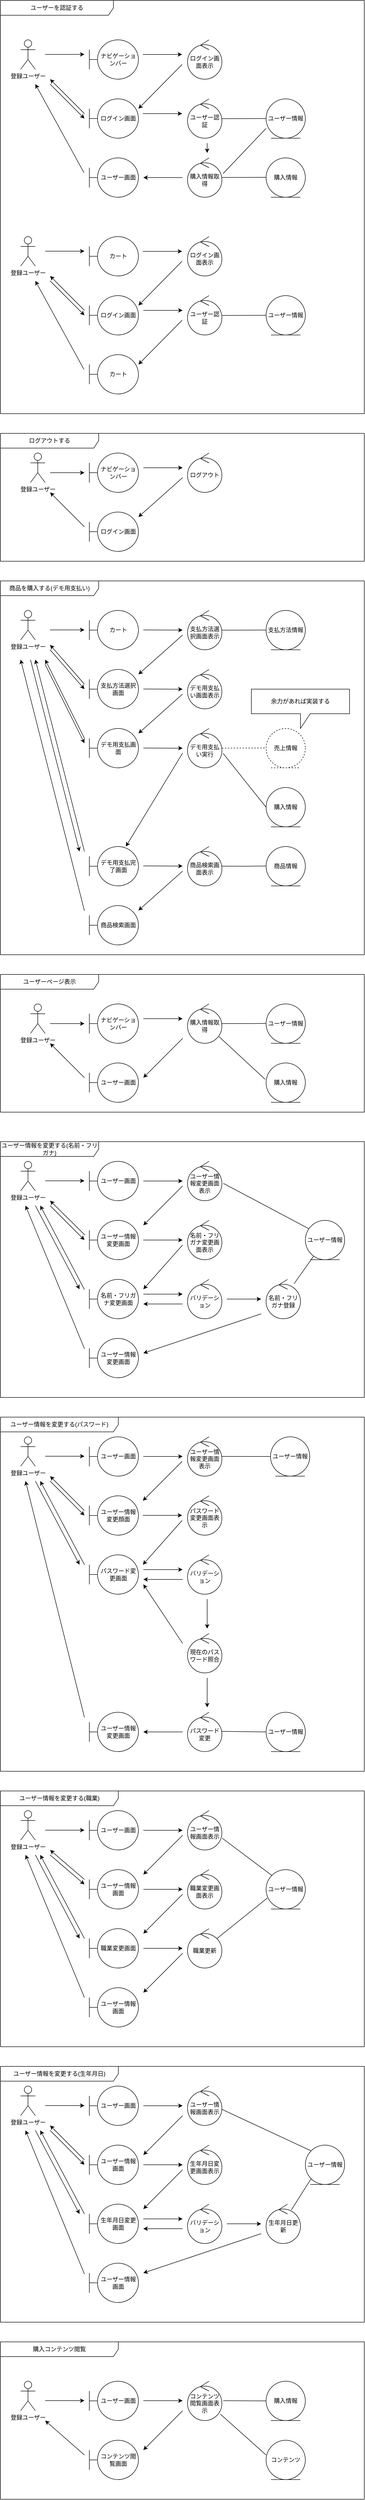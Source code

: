 <mxfile>
    <diagram id="TMqp7s9hQfbqQRYgxw0T" name="ページ1">
        <mxGraphModel dx="1156" dy="1269" grid="1" gridSize="10" guides="1" tooltips="1" connect="1" arrows="1" fold="1" page="1" pageScale="1" pageWidth="827" pageHeight="1169" math="0" shadow="0">
            <root>
                <mxCell id="0"/>
                <mxCell id="1" parent="0"/>
                <mxCell id="253" value="購入コンテンツ閲覧" style="shape=umlFrame;whiteSpace=wrap;html=1;width=240;height=30;" vertex="1" parent="1">
                    <mxGeometry x="19" y="4800" width="741" height="320" as="geometry"/>
                </mxCell>
                <mxCell id="106" value="商品を購入する(デモ用支払い)" style="shape=umlFrame;whiteSpace=wrap;html=1;width=200;height=30;" parent="1" vertex="1">
                    <mxGeometry x="19" y="1220" width="741" height="760" as="geometry"/>
                </mxCell>
                <mxCell id="194" value="ユーザー情報を変更する(職業)" style="shape=umlFrame;whiteSpace=wrap;html=1;width=240;height=30;" parent="1" vertex="1">
                    <mxGeometry x="19" y="3680" width="741" height="520" as="geometry"/>
                </mxCell>
                <mxCell id="126" value="ユーザー情報を変更する(名前・フリガナ)" style="shape=umlFrame;whiteSpace=wrap;html=1;width=200;height=30;" parent="1" vertex="1">
                    <mxGeometry x="19" y="2360" width="741" height="520" as="geometry"/>
                </mxCell>
                <mxCell id="36" value="ログアウトする" style="shape=umlFrame;whiteSpace=wrap;html=1;width=200;height=30;" parent="1" vertex="1">
                    <mxGeometry x="19" y="920" width="741" height="260" as="geometry"/>
                </mxCell>
                <mxCell id="2" value="登録ユーザー" style="shape=umlActor;verticalLabelPosition=bottom;verticalAlign=top;html=1;" parent="1" vertex="1">
                    <mxGeometry x="60" y="120" width="30" height="60" as="geometry"/>
                </mxCell>
                <mxCell id="4" value="ナビゲーションバー" style="shape=umlBoundary;whiteSpace=wrap;html=1;" parent="1" vertex="1">
                    <mxGeometry x="200" y="120" width="100" height="80" as="geometry"/>
                </mxCell>
                <mxCell id="5" value="ユーザー認証" style="ellipse;shape=umlControl;whiteSpace=wrap;html=1;" parent="1" vertex="1">
                    <mxGeometry x="400" y="240" width="70" height="80" as="geometry"/>
                </mxCell>
                <mxCell id="6" value="ユーザー情報" style="ellipse;shape=umlEntity;whiteSpace=wrap;html=1;" parent="1" vertex="1">
                    <mxGeometry x="560" y="240" width="80" height="80" as="geometry"/>
                </mxCell>
                <mxCell id="7" value="" style="endArrow=classic;html=1;" parent="1" edge="1">
                    <mxGeometry width="50" height="50" relative="1" as="geometry">
                        <mxPoint x="309" y="149.71" as="sourcePoint"/>
                        <mxPoint x="389" y="149.71" as="targetPoint"/>
                    </mxGeometry>
                </mxCell>
                <mxCell id="8" value="" style="endArrow=classic;html=1;entryX=1;entryY=0.25;entryDx=0;entryDy=0;entryPerimeter=0;" parent="1" target="42" edge="1">
                    <mxGeometry width="50" height="50" relative="1" as="geometry">
                        <mxPoint x="389" y="170" as="sourcePoint"/>
                        <mxPoint x="309" y="170" as="targetPoint"/>
                    </mxGeometry>
                </mxCell>
                <mxCell id="9" value="" style="endArrow=none;html=1;entryX=0;entryY=0.5;entryDx=0;entryDy=0;exitX=1.002;exitY=0.503;exitDx=0;exitDy=0;exitPerimeter=0;" parent="1" source="5" target="6" edge="1">
                    <mxGeometry width="50" height="50" relative="1" as="geometry">
                        <mxPoint x="390" y="-30" as="sourcePoint"/>
                        <mxPoint x="440" y="-80" as="targetPoint"/>
                    </mxGeometry>
                </mxCell>
                <mxCell id="29" value="登録ユーザー" style="shape=umlActor;verticalLabelPosition=bottom;verticalAlign=top;html=1;outlineConnect=0;" parent="1" vertex="1">
                    <mxGeometry x="80" y="960" width="30" height="60" as="geometry"/>
                </mxCell>
                <mxCell id="30" value="ナビゲーションバー" style="shape=umlBoundary;whiteSpace=wrap;html=1;" parent="1" vertex="1">
                    <mxGeometry x="200" y="960" width="100" height="80" as="geometry"/>
                </mxCell>
                <mxCell id="32" value="ログアウト" style="ellipse;shape=umlControl;whiteSpace=wrap;html=1;" parent="1" vertex="1">
                    <mxGeometry x="400" y="960" width="70" height="80" as="geometry"/>
                </mxCell>
                <mxCell id="33" value="" style="endArrow=classic;html=1;" parent="1" edge="1">
                    <mxGeometry width="50" height="50" relative="1" as="geometry">
                        <mxPoint x="120" y="1000" as="sourcePoint"/>
                        <mxPoint x="190" y="1000" as="targetPoint"/>
                    </mxGeometry>
                </mxCell>
                <mxCell id="34" value="" style="endArrow=classic;html=1;" parent="1" edge="1">
                    <mxGeometry width="50" height="50" relative="1" as="geometry">
                        <mxPoint x="310" y="990" as="sourcePoint"/>
                        <mxPoint x="390" y="990" as="targetPoint"/>
                    </mxGeometry>
                </mxCell>
                <mxCell id="35" value="" style="endArrow=classic;html=1;" parent="1" edge="1">
                    <mxGeometry width="50" height="50" relative="1" as="geometry">
                        <mxPoint x="390" y="1010" as="sourcePoint"/>
                        <mxPoint x="300" y="1090" as="targetPoint"/>
                    </mxGeometry>
                </mxCell>
                <mxCell id="38" value="ユーザーを認証する" style="shape=umlFrame;whiteSpace=wrap;html=1;width=230;height=30;" parent="1" vertex="1">
                    <mxGeometry x="19" y="40" width="741" height="840" as="geometry"/>
                </mxCell>
                <mxCell id="41" value="ログイン画面表示" style="ellipse;shape=umlControl;whiteSpace=wrap;html=1;" parent="1" vertex="1">
                    <mxGeometry x="400" y="120" width="70" height="80" as="geometry"/>
                </mxCell>
                <mxCell id="42" value="ログイン画面" style="shape=umlBoundary;whiteSpace=wrap;html=1;" parent="1" vertex="1">
                    <mxGeometry x="200" y="240" width="100" height="80" as="geometry"/>
                </mxCell>
                <mxCell id="43" value="カート" style="shape=umlBoundary;whiteSpace=wrap;html=1;" parent="1" vertex="1">
                    <mxGeometry x="200" y="520" width="100" height="80" as="geometry"/>
                </mxCell>
                <mxCell id="44" value="ログイン画面表示" style="ellipse;shape=umlControl;whiteSpace=wrap;html=1;" parent="1" vertex="1">
                    <mxGeometry x="400" y="520" width="70" height="80" as="geometry"/>
                </mxCell>
                <mxCell id="45" value="ログイン画面" style="shape=umlBoundary;whiteSpace=wrap;html=1;" parent="1" vertex="1">
                    <mxGeometry x="200" y="640" width="100" height="80" as="geometry"/>
                </mxCell>
                <mxCell id="47" value="" style="endArrow=classic;html=1;" parent="1" edge="1">
                    <mxGeometry width="50" height="50" relative="1" as="geometry">
                        <mxPoint x="309" y="550" as="sourcePoint"/>
                        <mxPoint x="389" y="550" as="targetPoint"/>
                    </mxGeometry>
                </mxCell>
                <mxCell id="48" value="" style="endArrow=classic;html=1;entryX=1;entryY=0.25;entryDx=0;entryDy=0;entryPerimeter=0;" parent="1" edge="1">
                    <mxGeometry width="50" height="50" relative="1" as="geometry">
                        <mxPoint x="389" y="570" as="sourcePoint"/>
                        <mxPoint x="300" y="660" as="targetPoint"/>
                    </mxGeometry>
                </mxCell>
                <mxCell id="49" value="" style="endArrow=classic;html=1;" parent="1" edge="1">
                    <mxGeometry width="50" height="50" relative="1" as="geometry">
                        <mxPoint x="110" y="149.58" as="sourcePoint"/>
                        <mxPoint x="190" y="149.58" as="targetPoint"/>
                    </mxGeometry>
                </mxCell>
                <mxCell id="50" value="" style="endArrow=classic;html=1;" parent="1" edge="1">
                    <mxGeometry width="50" height="50" relative="1" as="geometry">
                        <mxPoint x="190" y="270" as="sourcePoint"/>
                        <mxPoint x="120" y="200" as="targetPoint"/>
                    </mxGeometry>
                </mxCell>
                <mxCell id="51" value="登録ユーザー" style="shape=umlActor;verticalLabelPosition=bottom;verticalAlign=top;html=1;" parent="1" vertex="1">
                    <mxGeometry x="60" y="520" width="30" height="60" as="geometry"/>
                </mxCell>
                <mxCell id="52" value="" style="endArrow=classic;html=1;" parent="1" edge="1">
                    <mxGeometry width="50" height="50" relative="1" as="geometry">
                        <mxPoint x="110" y="549.58" as="sourcePoint"/>
                        <mxPoint x="190" y="549.58" as="targetPoint"/>
                    </mxGeometry>
                </mxCell>
                <mxCell id="53" value="" style="endArrow=classic;html=1;" parent="1" edge="1">
                    <mxGeometry width="50" height="50" relative="1" as="geometry">
                        <mxPoint x="190" y="670" as="sourcePoint"/>
                        <mxPoint x="120" y="600" as="targetPoint"/>
                    </mxGeometry>
                </mxCell>
                <mxCell id="54" value="" style="endArrow=classic;html=1;" parent="1" edge="1">
                    <mxGeometry width="50" height="50" relative="1" as="geometry">
                        <mxPoint x="309" y="270.0" as="sourcePoint"/>
                        <mxPoint x="389" y="270.0" as="targetPoint"/>
                    </mxGeometry>
                </mxCell>
                <mxCell id="55" value="ユーザー画面" style="shape=umlBoundary;whiteSpace=wrap;html=1;" parent="1" vertex="1">
                    <mxGeometry x="200" y="360" width="100" height="80" as="geometry"/>
                </mxCell>
                <mxCell id="57" value="" style="endArrow=classic;html=1;" parent="1" edge="1">
                    <mxGeometry width="50" height="50" relative="1" as="geometry">
                        <mxPoint x="390" y="400" as="sourcePoint"/>
                        <mxPoint x="310" y="400" as="targetPoint"/>
                    </mxGeometry>
                </mxCell>
                <mxCell id="58" value="" style="endArrow=classic;html=1;" parent="1" edge="1">
                    <mxGeometry width="50" height="50" relative="1" as="geometry">
                        <mxPoint x="120" y="210" as="sourcePoint"/>
                        <mxPoint x="190" y="280" as="targetPoint"/>
                    </mxGeometry>
                </mxCell>
                <mxCell id="59" value="" style="endArrow=classic;html=1;" parent="1" edge="1">
                    <mxGeometry width="50" height="50" relative="1" as="geometry">
                        <mxPoint x="189.0" y="390" as="sourcePoint"/>
                        <mxPoint x="90" y="210" as="targetPoint"/>
                    </mxGeometry>
                </mxCell>
                <mxCell id="60" value="カート" style="shape=umlBoundary;whiteSpace=wrap;html=1;" parent="1" vertex="1">
                    <mxGeometry x="200" y="760" width="100" height="80" as="geometry"/>
                </mxCell>
                <mxCell id="61" value="ユーザー認証" style="ellipse;shape=umlControl;whiteSpace=wrap;html=1;" parent="1" vertex="1">
                    <mxGeometry x="400" y="640" width="70" height="80" as="geometry"/>
                </mxCell>
                <mxCell id="62" value="ユーザー情報" style="ellipse;shape=umlEntity;whiteSpace=wrap;html=1;" parent="1" vertex="1">
                    <mxGeometry x="560" y="640" width="80" height="80" as="geometry"/>
                </mxCell>
                <mxCell id="63" value="" style="endArrow=none;html=1;entryX=0;entryY=0.5;entryDx=0;entryDy=0;exitX=1.002;exitY=0.503;exitDx=0;exitDy=0;exitPerimeter=0;" parent="1" source="61" target="62" edge="1">
                    <mxGeometry width="50" height="50" relative="1" as="geometry">
                        <mxPoint x="390" y="370" as="sourcePoint"/>
                        <mxPoint x="440" y="320" as="targetPoint"/>
                    </mxGeometry>
                </mxCell>
                <mxCell id="64" value="" style="endArrow=classic;html=1;" parent="1" edge="1">
                    <mxGeometry width="50" height="50" relative="1" as="geometry">
                        <mxPoint x="120" y="610" as="sourcePoint"/>
                        <mxPoint x="190" y="680" as="targetPoint"/>
                    </mxGeometry>
                </mxCell>
                <mxCell id="65" value="" style="endArrow=classic;html=1;" parent="1" edge="1">
                    <mxGeometry width="50" height="50" relative="1" as="geometry">
                        <mxPoint x="189.0" y="790" as="sourcePoint"/>
                        <mxPoint x="90" y="610" as="targetPoint"/>
                    </mxGeometry>
                </mxCell>
                <mxCell id="66" value="" style="endArrow=classic;html=1;" parent="1" edge="1">
                    <mxGeometry width="50" height="50" relative="1" as="geometry">
                        <mxPoint x="310" y="670" as="sourcePoint"/>
                        <mxPoint x="390" y="670" as="targetPoint"/>
                    </mxGeometry>
                </mxCell>
                <mxCell id="67" value="" style="endArrow=classic;html=1;entryX=1;entryY=0.25;entryDx=0;entryDy=0;entryPerimeter=0;" parent="1" edge="1">
                    <mxGeometry width="50" height="50" relative="1" as="geometry">
                        <mxPoint x="389" y="690" as="sourcePoint"/>
                        <mxPoint x="300.0" y="780" as="targetPoint"/>
                    </mxGeometry>
                </mxCell>
                <mxCell id="68" value="ログイン画面" style="shape=umlBoundary;whiteSpace=wrap;html=1;" parent="1" vertex="1">
                    <mxGeometry x="200" y="1080" width="100" height="80" as="geometry"/>
                </mxCell>
                <mxCell id="69" value="" style="endArrow=classic;html=1;" parent="1" edge="1">
                    <mxGeometry width="50" height="50" relative="1" as="geometry">
                        <mxPoint x="190" y="1110" as="sourcePoint"/>
                        <mxPoint x="120" y="1040" as="targetPoint"/>
                    </mxGeometry>
                </mxCell>
                <mxCell id="70" value="登録ユーザー" style="shape=umlActor;verticalLabelPosition=bottom;verticalAlign=top;html=1;" parent="1" vertex="1">
                    <mxGeometry x="60" y="1280" width="30" height="60" as="geometry"/>
                </mxCell>
                <mxCell id="71" value="カート" style="shape=umlBoundary;whiteSpace=wrap;html=1;" parent="1" vertex="1">
                    <mxGeometry x="200" y="1280" width="100" height="80" as="geometry"/>
                </mxCell>
                <mxCell id="72" value="支払方法選択画面表示" style="ellipse;shape=umlControl;whiteSpace=wrap;html=1;" parent="1" vertex="1">
                    <mxGeometry x="400" y="1280" width="70" height="80" as="geometry"/>
                </mxCell>
                <mxCell id="73" value="支払方法情報" style="ellipse;shape=umlEntity;whiteSpace=wrap;html=1;" parent="1" vertex="1">
                    <mxGeometry x="560" y="1280" width="80" height="80" as="geometry"/>
                </mxCell>
                <mxCell id="74" value="支払方法選択画面" style="shape=umlBoundary;whiteSpace=wrap;html=1;" parent="1" vertex="1">
                    <mxGeometry x="200" y="1400" width="100" height="80" as="geometry"/>
                </mxCell>
                <mxCell id="75" value="デモ用支払い画面表示" style="ellipse;shape=umlControl;whiteSpace=wrap;html=1;" parent="1" vertex="1">
                    <mxGeometry x="400" y="1400" width="70" height="80" as="geometry"/>
                </mxCell>
                <mxCell id="76" value="デモ用支払画面" style="shape=umlBoundary;whiteSpace=wrap;html=1;" parent="1" vertex="1">
                    <mxGeometry x="200" y="1520" width="100" height="80" as="geometry"/>
                </mxCell>
                <mxCell id="77" value="デモ用支払完了画面" style="shape=umlBoundary;whiteSpace=wrap;html=1;" parent="1" vertex="1">
                    <mxGeometry x="200" y="1760" width="100" height="80" as="geometry"/>
                </mxCell>
                <mxCell id="78" value="商品検索画面" style="shape=umlBoundary;whiteSpace=wrap;html=1;" parent="1" vertex="1">
                    <mxGeometry x="200" y="1880" width="100" height="80" as="geometry"/>
                </mxCell>
                <mxCell id="79" value="デモ用支払い実行" style="ellipse;shape=umlControl;whiteSpace=wrap;html=1;" parent="1" vertex="1">
                    <mxGeometry x="400" y="1520" width="70" height="80" as="geometry"/>
                </mxCell>
                <mxCell id="80" value="商品検索画面表示" style="ellipse;shape=umlControl;whiteSpace=wrap;html=1;" parent="1" vertex="1">
                    <mxGeometry x="400" y="1760" width="70" height="80" as="geometry"/>
                </mxCell>
                <mxCell id="81" value="売上情報" style="ellipse;shape=umlEntity;whiteSpace=wrap;html=1;dashed=1;" parent="1" vertex="1">
                    <mxGeometry x="560" y="1520" width="80" height="80" as="geometry"/>
                </mxCell>
                <mxCell id="82" value="購入情報" style="ellipse;shape=umlEntity;whiteSpace=wrap;html=1;" parent="1" vertex="1">
                    <mxGeometry x="560" y="1640" width="80" height="80" as="geometry"/>
                </mxCell>
                <mxCell id="83" value="商品情報" style="ellipse;shape=umlEntity;whiteSpace=wrap;html=1;" parent="1" vertex="1">
                    <mxGeometry x="560" y="1760" width="80" height="80" as="geometry"/>
                </mxCell>
                <mxCell id="84" value="" style="endArrow=classic;html=1;" parent="1" edge="1">
                    <mxGeometry width="50" height="50" relative="1" as="geometry">
                        <mxPoint x="120" y="1319.67" as="sourcePoint"/>
                        <mxPoint x="190" y="1319.67" as="targetPoint"/>
                    </mxGeometry>
                </mxCell>
                <mxCell id="85" value="" style="endArrow=classic;html=1;" parent="1" edge="1">
                    <mxGeometry width="50" height="50" relative="1" as="geometry">
                        <mxPoint x="310" y="1319.67" as="sourcePoint"/>
                        <mxPoint x="390" y="1320" as="targetPoint"/>
                    </mxGeometry>
                </mxCell>
                <mxCell id="86" value="" style="endArrow=none;html=1;entryX=0;entryY=0.5;entryDx=0;entryDy=0;exitX=1.002;exitY=0.503;exitDx=0;exitDy=0;exitPerimeter=0;" parent="1" edge="1">
                    <mxGeometry width="50" height="50" relative="1" as="geometry">
                        <mxPoint x="470.14" y="1320.1" as="sourcePoint"/>
                        <mxPoint x="560.0" y="1319.86" as="targetPoint"/>
                    </mxGeometry>
                </mxCell>
                <mxCell id="87" value="" style="endArrow=classic;html=1;" parent="1" edge="1">
                    <mxGeometry width="50" height="50" relative="1" as="geometry">
                        <mxPoint x="390" y="1330" as="sourcePoint"/>
                        <mxPoint x="300" y="1410" as="targetPoint"/>
                    </mxGeometry>
                </mxCell>
                <mxCell id="88" value="" style="endArrow=classic;html=1;" parent="1" edge="1">
                    <mxGeometry width="50" height="50" relative="1" as="geometry">
                        <mxPoint x="310" y="1439.76" as="sourcePoint"/>
                        <mxPoint x="390" y="1440.09" as="targetPoint"/>
                    </mxGeometry>
                </mxCell>
                <mxCell id="89" value="" style="endArrow=classic;html=1;" parent="1" edge="1">
                    <mxGeometry width="50" height="50" relative="1" as="geometry">
                        <mxPoint x="390" y="1450" as="sourcePoint"/>
                        <mxPoint x="300" y="1530" as="targetPoint"/>
                    </mxGeometry>
                </mxCell>
                <mxCell id="90" value="" style="endArrow=classic;html=1;" parent="1" edge="1">
                    <mxGeometry width="50" height="50" relative="1" as="geometry">
                        <mxPoint x="310" y="1559.76" as="sourcePoint"/>
                        <mxPoint x="390" y="1560.09" as="targetPoint"/>
                    </mxGeometry>
                </mxCell>
                <mxCell id="91" value="" style="endArrow=classic;html=1;" parent="1" target="77" edge="1">
                    <mxGeometry width="50" height="50" relative="1" as="geometry">
                        <mxPoint x="390" y="1570" as="sourcePoint"/>
                        <mxPoint x="310" y="1770" as="targetPoint"/>
                    </mxGeometry>
                </mxCell>
                <mxCell id="92" value="" style="endArrow=classic;html=1;" parent="1" edge="1">
                    <mxGeometry width="50" height="50" relative="1" as="geometry">
                        <mxPoint x="310" y="1799.41" as="sourcePoint"/>
                        <mxPoint x="390" y="1799.74" as="targetPoint"/>
                    </mxGeometry>
                </mxCell>
                <mxCell id="93" value="" style="endArrow=classic;html=1;" parent="1" edge="1">
                    <mxGeometry width="50" height="50" relative="1" as="geometry">
                        <mxPoint x="390" y="1810" as="sourcePoint"/>
                        <mxPoint x="300" y="1890" as="targetPoint"/>
                    </mxGeometry>
                </mxCell>
                <mxCell id="94" value="" style="endArrow=none;html=1;entryX=0;entryY=0.5;entryDx=0;entryDy=0;exitX=1.002;exitY=0.503;exitDx=0;exitDy=0;exitPerimeter=0;dashed=1;" parent="1" edge="1">
                    <mxGeometry width="50" height="50" relative="1" as="geometry">
                        <mxPoint x="470.0" y="1559.9" as="sourcePoint"/>
                        <mxPoint x="559.86" y="1559.66" as="targetPoint"/>
                    </mxGeometry>
                </mxCell>
                <mxCell id="95" value="" style="endArrow=none;html=1;entryX=0;entryY=0.5;entryDx=0;entryDy=0;exitX=1.034;exitY=0.631;exitDx=0;exitDy=0;exitPerimeter=0;" parent="1" source="79" target="82" edge="1">
                    <mxGeometry width="50" height="50" relative="1" as="geometry">
                        <mxPoint x="480" y="1580" as="sourcePoint"/>
                        <mxPoint x="559.86" y="1630" as="targetPoint"/>
                        <Array as="points">
                            <mxPoint x="519.86" y="1630.14"/>
                        </Array>
                    </mxGeometry>
                </mxCell>
                <mxCell id="97" value="" style="endArrow=none;html=1;entryX=0;entryY=0.5;entryDx=0;entryDy=0;exitX=1.002;exitY=0.503;exitDx=0;exitDy=0;exitPerimeter=0;" parent="1" edge="1">
                    <mxGeometry width="50" height="50" relative="1" as="geometry">
                        <mxPoint x="470.0" y="1799.9" as="sourcePoint"/>
                        <mxPoint x="559.86" y="1799.66" as="targetPoint"/>
                        <Array as="points">
                            <mxPoint x="520" y="1800"/>
                        </Array>
                    </mxGeometry>
                </mxCell>
                <mxCell id="99" value="" style="endArrow=classic;html=1;" parent="1" edge="1">
                    <mxGeometry width="50" height="50" relative="1" as="geometry">
                        <mxPoint x="120" y="1360" as="sourcePoint"/>
                        <mxPoint x="190" y="1440" as="targetPoint"/>
                    </mxGeometry>
                </mxCell>
                <mxCell id="100" value="" style="endArrow=classic;html=1;" parent="1" edge="1">
                    <mxGeometry width="50" height="50" relative="1" as="geometry">
                        <mxPoint x="190" y="1430" as="sourcePoint"/>
                        <mxPoint x="120" y="1350" as="targetPoint"/>
                    </mxGeometry>
                </mxCell>
                <mxCell id="101" value="" style="endArrow=classic;html=1;" parent="1" edge="1">
                    <mxGeometry width="50" height="50" relative="1" as="geometry">
                        <mxPoint x="110" y="1390" as="sourcePoint"/>
                        <mxPoint x="190" y="1550.0" as="targetPoint"/>
                    </mxGeometry>
                </mxCell>
                <mxCell id="102" value="" style="endArrow=classic;html=1;" parent="1" edge="1">
                    <mxGeometry width="50" height="50" relative="1" as="geometry">
                        <mxPoint x="190" y="1540" as="sourcePoint"/>
                        <mxPoint x="110" y="1380" as="targetPoint"/>
                    </mxGeometry>
                </mxCell>
                <mxCell id="103" value="" style="endArrow=classic;html=1;" parent="1" edge="1">
                    <mxGeometry width="50" height="50" relative="1" as="geometry">
                        <mxPoint x="80" y="1380.0" as="sourcePoint"/>
                        <mxPoint x="180" y="1770" as="targetPoint"/>
                    </mxGeometry>
                </mxCell>
                <mxCell id="104" value="" style="endArrow=classic;html=1;" parent="1" edge="1">
                    <mxGeometry width="50" height="50" relative="1" as="geometry">
                        <mxPoint x="190" y="1770" as="sourcePoint"/>
                        <mxPoint x="90" y="1380" as="targetPoint"/>
                    </mxGeometry>
                </mxCell>
                <mxCell id="105" value="" style="endArrow=classic;html=1;" parent="1" edge="1">
                    <mxGeometry width="50" height="50" relative="1" as="geometry">
                        <mxPoint x="190" y="1890.762" as="sourcePoint"/>
                        <mxPoint x="60" y="1380" as="targetPoint"/>
                    </mxGeometry>
                </mxCell>
                <mxCell id="107" value="ユーザー画面" style="shape=umlBoundary;whiteSpace=wrap;html=1;" parent="1" vertex="1">
                    <mxGeometry x="200" y="2400" width="100" height="80" as="geometry"/>
                </mxCell>
                <mxCell id="108" value="ユーザー情報変更画面表示" style="ellipse;shape=umlControl;whiteSpace=wrap;html=1;" parent="1" vertex="1">
                    <mxGeometry x="400" y="2400" width="70" height="80" as="geometry"/>
                </mxCell>
                <mxCell id="109" value="ユーザー情報" style="ellipse;shape=umlEntity;whiteSpace=wrap;html=1;" parent="1" vertex="1">
                    <mxGeometry x="640" y="2520" width="80" height="80" as="geometry"/>
                </mxCell>
                <mxCell id="110" value="ユーザー情報変更画面" style="shape=umlBoundary;whiteSpace=wrap;html=1;" parent="1" vertex="1">
                    <mxGeometry x="200" y="2520" width="100" height="80" as="geometry"/>
                </mxCell>
                <mxCell id="111" value="名前・フリガナ変更画面" style="shape=umlBoundary;whiteSpace=wrap;html=1;" parent="1" vertex="1">
                    <mxGeometry x="200" y="2640" width="100" height="80" as="geometry"/>
                </mxCell>
                <mxCell id="112" value="名前・フリガナ変更画面表示" style="ellipse;shape=umlControl;whiteSpace=wrap;html=1;" parent="1" vertex="1">
                    <mxGeometry x="400" y="2520" width="70" height="80" as="geometry"/>
                </mxCell>
                <mxCell id="113" value="バリデーション" style="ellipse;shape=umlControl;whiteSpace=wrap;html=1;" parent="1" vertex="1">
                    <mxGeometry x="400" y="2640" width="70" height="80" as="geometry"/>
                </mxCell>
                <mxCell id="114" value="名前・フリガナ登録" style="ellipse;shape=umlControl;whiteSpace=wrap;html=1;" parent="1" vertex="1">
                    <mxGeometry x="560" y="2640" width="70" height="80" as="geometry"/>
                </mxCell>
                <mxCell id="115" value="" style="endArrow=none;html=1;exitX=1.043;exitY=0.56;exitDx=0;exitDy=0;exitPerimeter=0;entryX=0.084;entryY=0.21;entryDx=0;entryDy=0;entryPerimeter=0;" parent="1" source="108" target="109" edge="1">
                    <mxGeometry width="50" height="50" relative="1" as="geometry">
                        <mxPoint x="460" y="2640" as="sourcePoint"/>
                        <mxPoint x="710" y="2530" as="targetPoint"/>
                    </mxGeometry>
                </mxCell>
                <mxCell id="116" value="" style="endArrow=none;html=1;" parent="1" source="114" target="109" edge="1">
                    <mxGeometry width="50" height="50" relative="1" as="geometry">
                        <mxPoint x="550" y="2620" as="sourcePoint"/>
                        <mxPoint x="600" y="2570" as="targetPoint"/>
                    </mxGeometry>
                </mxCell>
                <mxCell id="117" value="" style="endArrow=classic;html=1;" parent="1" edge="1">
                    <mxGeometry width="50" height="50" relative="1" as="geometry">
                        <mxPoint x="310" y="2440" as="sourcePoint"/>
                        <mxPoint x="390" y="2440" as="targetPoint"/>
                    </mxGeometry>
                </mxCell>
                <mxCell id="118" value="" style="endArrow=classic;html=1;" parent="1" edge="1">
                    <mxGeometry width="50" height="50" relative="1" as="geometry">
                        <mxPoint x="390" y="2450" as="sourcePoint"/>
                        <mxPoint x="310" y="2530" as="targetPoint"/>
                    </mxGeometry>
                </mxCell>
                <mxCell id="119" value="" style="endArrow=classic;html=1;" parent="1" edge="1">
                    <mxGeometry width="50" height="50" relative="1" as="geometry">
                        <mxPoint x="310" y="2560" as="sourcePoint"/>
                        <mxPoint x="390" y="2560" as="targetPoint"/>
                    </mxGeometry>
                </mxCell>
                <mxCell id="120" value="" style="endArrow=classic;html=1;" parent="1" edge="1">
                    <mxGeometry width="50" height="50" relative="1" as="geometry">
                        <mxPoint x="390" y="2570" as="sourcePoint"/>
                        <mxPoint x="310" y="2660" as="targetPoint"/>
                    </mxGeometry>
                </mxCell>
                <mxCell id="121" value="" style="endArrow=classic;html=1;" parent="1" edge="1">
                    <mxGeometry width="50" height="50" relative="1" as="geometry">
                        <mxPoint x="310" y="2670" as="sourcePoint"/>
                        <mxPoint x="390" y="2670" as="targetPoint"/>
                    </mxGeometry>
                </mxCell>
                <mxCell id="122" value="" style="endArrow=classic;html=1;" parent="1" edge="1">
                    <mxGeometry width="50" height="50" relative="1" as="geometry">
                        <mxPoint x="390" y="2690" as="sourcePoint"/>
                        <mxPoint x="310" y="2690" as="targetPoint"/>
                    </mxGeometry>
                </mxCell>
                <mxCell id="123" value="" style="endArrow=classic;html=1;" parent="1" edge="1">
                    <mxGeometry width="50" height="50" relative="1" as="geometry">
                        <mxPoint x="480" y="2680" as="sourcePoint"/>
                        <mxPoint x="550" y="2680" as="targetPoint"/>
                    </mxGeometry>
                </mxCell>
                <mxCell id="124" value="ユーザー情報変更画面" style="shape=umlBoundary;whiteSpace=wrap;html=1;" parent="1" vertex="1">
                    <mxGeometry x="200" y="2760" width="100" height="80" as="geometry"/>
                </mxCell>
                <mxCell id="125" value="" style="endArrow=classic;html=1;" parent="1" edge="1">
                    <mxGeometry width="50" height="50" relative="1" as="geometry">
                        <mxPoint x="550" y="2710" as="sourcePoint"/>
                        <mxPoint x="310" y="2790" as="targetPoint"/>
                    </mxGeometry>
                </mxCell>
                <mxCell id="129" value="登録ユーザー" style="shape=umlActor;verticalLabelPosition=bottom;verticalAlign=top;html=1;" parent="1" vertex="1">
                    <mxGeometry x="60" y="2400" width="30" height="60" as="geometry"/>
                </mxCell>
                <mxCell id="130" value="" style="endArrow=classic;html=1;" parent="1" edge="1">
                    <mxGeometry width="50" height="50" relative="1" as="geometry">
                        <mxPoint x="110" y="2439.66" as="sourcePoint"/>
                        <mxPoint x="190" y="2439.66" as="targetPoint"/>
                    </mxGeometry>
                </mxCell>
                <mxCell id="131" value="" style="endArrow=classic;html=1;" parent="1" edge="1">
                    <mxGeometry width="50" height="50" relative="1" as="geometry">
                        <mxPoint x="191.103" y="2550" as="sourcePoint"/>
                        <mxPoint x="120" y="2480" as="targetPoint"/>
                    </mxGeometry>
                </mxCell>
                <mxCell id="132" value="" style="endArrow=classic;html=1;" parent="1" edge="1">
                    <mxGeometry width="50" height="50" relative="1" as="geometry">
                        <mxPoint x="120" y="2490" as="sourcePoint"/>
                        <mxPoint x="190" y="2560" as="targetPoint"/>
                    </mxGeometry>
                </mxCell>
                <mxCell id="133" value="" style="endArrow=classic;html=1;" parent="1" edge="1">
                    <mxGeometry width="50" height="50" relative="1" as="geometry">
                        <mxPoint x="190" y="2660.762" as="sourcePoint"/>
                        <mxPoint x="100" y="2490" as="targetPoint"/>
                    </mxGeometry>
                </mxCell>
                <mxCell id="134" value="" style="endArrow=classic;html=1;" parent="1" edge="1">
                    <mxGeometry width="50" height="50" relative="1" as="geometry">
                        <mxPoint x="90" y="2490" as="sourcePoint"/>
                        <mxPoint x="180" y="2660" as="targetPoint"/>
                    </mxGeometry>
                </mxCell>
                <mxCell id="135" value="" style="endArrow=classic;html=1;" parent="1" edge="1">
                    <mxGeometry width="50" height="50" relative="1" as="geometry">
                        <mxPoint x="190" y="2780.762" as="sourcePoint"/>
                        <mxPoint x="70" y="2490" as="targetPoint"/>
                    </mxGeometry>
                </mxCell>
                <mxCell id="136" value="ユーザー情報を変更する(パスワード)" style="shape=umlFrame;whiteSpace=wrap;html=1;width=240;height=30;" parent="1" vertex="1">
                    <mxGeometry x="19" y="2920" width="741" height="720" as="geometry"/>
                </mxCell>
                <mxCell id="137" value="ユーザー画面" style="shape=umlBoundary;whiteSpace=wrap;html=1;" parent="1" vertex="1">
                    <mxGeometry x="200" y="2960" width="100" height="80" as="geometry"/>
                </mxCell>
                <mxCell id="138" value="ユーザー情報変更画面表示" style="ellipse;shape=umlControl;whiteSpace=wrap;html=1;" parent="1" vertex="1">
                    <mxGeometry x="400" y="2960" width="70" height="80" as="geometry"/>
                </mxCell>
                <mxCell id="139" value="ユーザー情報変更顔面" style="shape=umlBoundary;whiteSpace=wrap;html=1;" parent="1" vertex="1">
                    <mxGeometry x="200" y="3080" width="100" height="80" as="geometry"/>
                </mxCell>
                <mxCell id="140" value="パスワード変更画面表示" style="ellipse;shape=umlControl;whiteSpace=wrap;html=1;" parent="1" vertex="1">
                    <mxGeometry x="400" y="3080" width="70" height="80" as="geometry"/>
                </mxCell>
                <mxCell id="141" value="パスワード変更画面" style="shape=umlBoundary;whiteSpace=wrap;html=1;" parent="1" vertex="1">
                    <mxGeometry x="200" y="3200" width="100" height="80" as="geometry"/>
                </mxCell>
                <mxCell id="142" value="現在のパスワード照合" style="ellipse;shape=umlControl;whiteSpace=wrap;html=1;" parent="1" vertex="1">
                    <mxGeometry x="400" y="3360" width="70" height="80" as="geometry"/>
                </mxCell>
                <mxCell id="143" value="パスワード変更" style="ellipse;shape=umlControl;whiteSpace=wrap;html=1;" parent="1" vertex="1">
                    <mxGeometry x="400" y="3520" width="70" height="80" as="geometry"/>
                </mxCell>
                <mxCell id="144" value="ユーザー情報" style="ellipse;shape=umlEntity;whiteSpace=wrap;html=1;" parent="1" vertex="1">
                    <mxGeometry x="560" y="3520" width="80" height="80" as="geometry"/>
                </mxCell>
                <mxCell id="145" value="ユーザー情報変更画面" style="shape=umlBoundary;whiteSpace=wrap;html=1;" parent="1" vertex="1">
                    <mxGeometry x="200" y="3520" width="100" height="80" as="geometry"/>
                </mxCell>
                <mxCell id="146" value="" style="endArrow=none;html=1;entryX=0;entryY=0.5;entryDx=0;entryDy=0;exitX=0.997;exitY=0.486;exitDx=0;exitDy=0;exitPerimeter=0;" parent="1" source="143" target="144" edge="1">
                    <mxGeometry width="50" height="50" relative="1" as="geometry">
                        <mxPoint x="569" y="3310" as="sourcePoint"/>
                        <mxPoint x="619" y="3260" as="targetPoint"/>
                    </mxGeometry>
                </mxCell>
                <mxCell id="147" value="" style="endArrow=classic;html=1;" parent="1" edge="1">
                    <mxGeometry width="50" height="50" relative="1" as="geometry">
                        <mxPoint x="310" y="3000" as="sourcePoint"/>
                        <mxPoint x="390" y="3000" as="targetPoint"/>
                    </mxGeometry>
                </mxCell>
                <mxCell id="148" value="" style="endArrow=classic;html=1;" parent="1" edge="1">
                    <mxGeometry width="50" height="50" relative="1" as="geometry">
                        <mxPoint x="389" y="3010" as="sourcePoint"/>
                        <mxPoint x="309" y="3090" as="targetPoint"/>
                    </mxGeometry>
                </mxCell>
                <mxCell id="149" value="" style="endArrow=classic;html=1;" parent="1" edge="1">
                    <mxGeometry width="50" height="50" relative="1" as="geometry">
                        <mxPoint x="309" y="3119.8" as="sourcePoint"/>
                        <mxPoint x="389" y="3119.8" as="targetPoint"/>
                    </mxGeometry>
                </mxCell>
                <mxCell id="150" value="" style="endArrow=classic;html=1;" parent="1" edge="1">
                    <mxGeometry width="50" height="50" relative="1" as="geometry">
                        <mxPoint x="389" y="3130" as="sourcePoint"/>
                        <mxPoint x="309" y="3220" as="targetPoint"/>
                    </mxGeometry>
                </mxCell>
                <mxCell id="151" value="" style="endArrow=classic;html=1;" parent="1" edge="1">
                    <mxGeometry width="50" height="50" relative="1" as="geometry">
                        <mxPoint x="310" y="3230" as="sourcePoint"/>
                        <mxPoint x="390" y="3230" as="targetPoint"/>
                    </mxGeometry>
                </mxCell>
                <mxCell id="152" value="" style="endArrow=classic;html=1;" parent="1" edge="1">
                    <mxGeometry width="50" height="50" relative="1" as="geometry">
                        <mxPoint x="390" y="3250" as="sourcePoint"/>
                        <mxPoint x="310" y="3250" as="targetPoint"/>
                    </mxGeometry>
                </mxCell>
                <mxCell id="153" value="バリデーション" style="ellipse;shape=umlControl;whiteSpace=wrap;html=1;" parent="1" vertex="1">
                    <mxGeometry x="400" y="3200" width="70" height="80" as="geometry"/>
                </mxCell>
                <mxCell id="154" value="" style="endArrow=classic;html=1;" parent="1" edge="1">
                    <mxGeometry width="50" height="50" relative="1" as="geometry">
                        <mxPoint x="390" y="3380" as="sourcePoint"/>
                        <mxPoint x="310" y="3260" as="targetPoint"/>
                    </mxGeometry>
                </mxCell>
                <mxCell id="155" value="" style="endArrow=classic;html=1;" parent="1" edge="1">
                    <mxGeometry width="50" height="50" relative="1" as="geometry">
                        <mxPoint x="440" y="3290" as="sourcePoint"/>
                        <mxPoint x="440" y="3350" as="targetPoint"/>
                    </mxGeometry>
                </mxCell>
                <mxCell id="156" value="" style="endArrow=classic;html=1;" parent="1" edge="1">
                    <mxGeometry width="50" height="50" relative="1" as="geometry">
                        <mxPoint x="440" y="3450" as="sourcePoint"/>
                        <mxPoint x="440" y="3510" as="targetPoint"/>
                    </mxGeometry>
                </mxCell>
                <mxCell id="157" value="" style="endArrow=classic;html=1;" parent="1" edge="1">
                    <mxGeometry width="50" height="50" relative="1" as="geometry">
                        <mxPoint x="390" y="3560" as="sourcePoint"/>
                        <mxPoint x="310" y="3560" as="targetPoint"/>
                    </mxGeometry>
                </mxCell>
                <mxCell id="158" value="ユーザー情報" style="ellipse;shape=umlEntity;whiteSpace=wrap;html=1;" parent="1" vertex="1">
                    <mxGeometry x="569" y="2960" width="80" height="80" as="geometry"/>
                </mxCell>
                <mxCell id="159" value="" style="endArrow=none;html=1;exitX=0.987;exitY=0.499;exitDx=0;exitDy=0;exitPerimeter=0;entryX=0;entryY=0.5;entryDx=0;entryDy=0;" parent="1" source="138" target="158" edge="1">
                    <mxGeometry width="50" height="50" relative="1" as="geometry">
                        <mxPoint x="589" y="3110" as="sourcePoint"/>
                        <mxPoint x="639" y="3060" as="targetPoint"/>
                    </mxGeometry>
                </mxCell>
                <mxCell id="161" value="登録ユーザー" style="shape=umlActor;verticalLabelPosition=bottom;verticalAlign=top;html=1;outlineConnect=0;" parent="1" vertex="1">
                    <mxGeometry x="80" y="2080" width="30" height="60" as="geometry"/>
                </mxCell>
                <mxCell id="162" value="ナビゲーションバー" style="shape=umlBoundary;whiteSpace=wrap;html=1;" parent="1" vertex="1">
                    <mxGeometry x="200" y="2080" width="100" height="80" as="geometry"/>
                </mxCell>
                <mxCell id="163" value="購入情報取得" style="ellipse;shape=umlControl;whiteSpace=wrap;html=1;" parent="1" vertex="1">
                    <mxGeometry x="400" y="2080" width="70" height="80" as="geometry"/>
                </mxCell>
                <mxCell id="164" value="" style="endArrow=classic;html=1;" parent="1" edge="1">
                    <mxGeometry width="50" height="50" relative="1" as="geometry">
                        <mxPoint x="120" y="2120" as="sourcePoint"/>
                        <mxPoint x="190" y="2120" as="targetPoint"/>
                    </mxGeometry>
                </mxCell>
                <mxCell id="165" value="" style="endArrow=classic;html=1;" parent="1" edge="1">
                    <mxGeometry width="50" height="50" relative="1" as="geometry">
                        <mxPoint x="310" y="2110" as="sourcePoint"/>
                        <mxPoint x="390" y="2110" as="targetPoint"/>
                    </mxGeometry>
                </mxCell>
                <mxCell id="166" value="" style="endArrow=classic;html=1;startArrow=none;" parent="1" edge="1">
                    <mxGeometry width="50" height="50" relative="1" as="geometry">
                        <mxPoint x="390" y="2150" as="sourcePoint"/>
                        <mxPoint x="310" y="2230" as="targetPoint"/>
                    </mxGeometry>
                </mxCell>
                <mxCell id="167" value="ユーザー画面" style="shape=umlBoundary;whiteSpace=wrap;html=1;" parent="1" vertex="1">
                    <mxGeometry x="200" y="2200" width="100" height="80" as="geometry"/>
                </mxCell>
                <mxCell id="168" value="" style="endArrow=classic;html=1;" parent="1" edge="1">
                    <mxGeometry width="50" height="50" relative="1" as="geometry">
                        <mxPoint x="190" y="2230" as="sourcePoint"/>
                        <mxPoint x="120" y="2160" as="targetPoint"/>
                    </mxGeometry>
                </mxCell>
                <mxCell id="169" value="購入情報" style="ellipse;shape=umlEntity;whiteSpace=wrap;html=1;" parent="1" vertex="1">
                    <mxGeometry x="560" y="2200" width="80" height="80" as="geometry"/>
                </mxCell>
                <mxCell id="170" value="" style="endArrow=none;html=1;entryX=0;entryY=0.5;entryDx=0;entryDy=0;exitX=1.002;exitY=0.503;exitDx=0;exitDy=0;exitPerimeter=0;" parent="1" edge="1">
                    <mxGeometry width="50" height="50" relative="1" as="geometry">
                        <mxPoint x="470" y="2119.84" as="sourcePoint"/>
                        <mxPoint x="559.86" y="2119.6" as="targetPoint"/>
                        <Array as="points">
                            <mxPoint x="520" y="2119.94"/>
                        </Array>
                    </mxGeometry>
                </mxCell>
                <mxCell id="171" value="登録ユーザー" style="shape=umlActor;verticalLabelPosition=bottom;verticalAlign=top;html=1;" parent="1" vertex="1">
                    <mxGeometry x="60" y="2960" width="30" height="60" as="geometry"/>
                </mxCell>
                <mxCell id="172" value="" style="endArrow=classic;html=1;" parent="1" edge="1">
                    <mxGeometry width="50" height="50" relative="1" as="geometry">
                        <mxPoint x="110" y="2999.52" as="sourcePoint"/>
                        <mxPoint x="190" y="2999.52" as="targetPoint"/>
                    </mxGeometry>
                </mxCell>
                <mxCell id="173" value="" style="endArrow=classic;html=1;" parent="1" edge="1">
                    <mxGeometry width="50" height="50" relative="1" as="geometry">
                        <mxPoint x="190.0" y="3110" as="sourcePoint"/>
                        <mxPoint x="120" y="3040" as="targetPoint"/>
                    </mxGeometry>
                </mxCell>
                <mxCell id="174" value="" style="endArrow=classic;html=1;" parent="1" edge="1">
                    <mxGeometry width="50" height="50" relative="1" as="geometry">
                        <mxPoint x="120" y="3050" as="sourcePoint"/>
                        <mxPoint x="190" y="3120" as="targetPoint"/>
                    </mxGeometry>
                </mxCell>
                <mxCell id="175" value="" style="endArrow=classic;html=1;" parent="1" edge="1">
                    <mxGeometry width="50" height="50" relative="1" as="geometry">
                        <mxPoint x="190.0" y="3220" as="sourcePoint"/>
                        <mxPoint x="100" y="3050" as="targetPoint"/>
                    </mxGeometry>
                </mxCell>
                <mxCell id="176" value="" style="endArrow=classic;html=1;" parent="1" edge="1">
                    <mxGeometry width="50" height="50" relative="1" as="geometry">
                        <mxPoint x="90" y="3050" as="sourcePoint"/>
                        <mxPoint x="180" y="3220" as="targetPoint"/>
                    </mxGeometry>
                </mxCell>
                <mxCell id="177" value="" style="endArrow=classic;html=1;" parent="1" edge="1">
                    <mxGeometry width="50" height="50" relative="1" as="geometry">
                        <mxPoint x="190" y="3530.445" as="sourcePoint"/>
                        <mxPoint x="70.0" y="3050" as="targetPoint"/>
                    </mxGeometry>
                </mxCell>
                <mxCell id="178" value="ユーザー画面" style="shape=umlBoundary;whiteSpace=wrap;html=1;" parent="1" vertex="1">
                    <mxGeometry x="200" y="3720" width="100" height="80" as="geometry"/>
                </mxCell>
                <mxCell id="179" value="ユーザー情報画面表示" style="ellipse;shape=umlControl;whiteSpace=wrap;html=1;" parent="1" vertex="1">
                    <mxGeometry x="400" y="3720" width="70" height="80" as="geometry"/>
                </mxCell>
                <mxCell id="180" value="ユーザー情報画面" style="shape=umlBoundary;whiteSpace=wrap;html=1;" parent="1" vertex="1">
                    <mxGeometry x="200" y="3840" width="100" height="80" as="geometry"/>
                </mxCell>
                <mxCell id="181" value="職業変更画面表示" style="ellipse;shape=umlControl;whiteSpace=wrap;html=1;" parent="1" vertex="1">
                    <mxGeometry x="400" y="3840" width="70" height="80" as="geometry"/>
                </mxCell>
                <mxCell id="182" value="職業変更画面" style="shape=umlBoundary;whiteSpace=wrap;html=1;" parent="1" vertex="1">
                    <mxGeometry x="200" y="3960" width="100" height="80" as="geometry"/>
                </mxCell>
                <mxCell id="183" value="職業更新" style="ellipse;shape=umlControl;whiteSpace=wrap;html=1;" parent="1" vertex="1">
                    <mxGeometry x="400" y="3960" width="70" height="80" as="geometry"/>
                </mxCell>
                <mxCell id="184" value="ユーザー情報" style="ellipse;shape=umlEntity;whiteSpace=wrap;html=1;" parent="1" vertex="1">
                    <mxGeometry x="560" y="3840" width="80" height="80" as="geometry"/>
                </mxCell>
                <mxCell id="185" value="ユーザー情報画面" style="shape=umlBoundary;whiteSpace=wrap;html=1;" parent="1" vertex="1">
                    <mxGeometry x="200" y="4080" width="100" height="80" as="geometry"/>
                </mxCell>
                <mxCell id="186" value="" style="endArrow=none;html=1;exitX=1.009;exitY=0.7;exitDx=0;exitDy=0;exitPerimeter=0;entryX=0;entryY=0;entryDx=0;entryDy=0;" parent="1" source="179" target="184" edge="1">
                    <mxGeometry width="50" height="50" relative="1" as="geometry">
                        <mxPoint x="460" y="3980" as="sourcePoint"/>
                        <mxPoint x="540" y="3860" as="targetPoint"/>
                    </mxGeometry>
                </mxCell>
                <mxCell id="187" value="" style="endArrow=none;html=1;entryX=0.033;entryY=0.72;entryDx=0;entryDy=0;entryPerimeter=0;" parent="1" target="184" edge="1">
                    <mxGeometry width="50" height="50" relative="1" as="geometry">
                        <mxPoint x="460" y="3980" as="sourcePoint"/>
                        <mxPoint x="510" y="3930" as="targetPoint"/>
                    </mxGeometry>
                </mxCell>
                <mxCell id="188" value="" style="endArrow=classic;html=1;" parent="1" edge="1">
                    <mxGeometry width="50" height="50" relative="1" as="geometry">
                        <mxPoint x="310" y="3760" as="sourcePoint"/>
                        <mxPoint x="390" y="3760" as="targetPoint"/>
                    </mxGeometry>
                </mxCell>
                <mxCell id="189" value="" style="endArrow=classic;html=1;" parent="1" edge="1">
                    <mxGeometry width="50" height="50" relative="1" as="geometry">
                        <mxPoint x="390" y="3770" as="sourcePoint"/>
                        <mxPoint x="310" y="3850" as="targetPoint"/>
                    </mxGeometry>
                </mxCell>
                <mxCell id="190" value="" style="endArrow=classic;html=1;" parent="1" edge="1">
                    <mxGeometry width="50" height="50" relative="1" as="geometry">
                        <mxPoint x="310" y="3880" as="sourcePoint"/>
                        <mxPoint x="390" y="3880" as="targetPoint"/>
                    </mxGeometry>
                </mxCell>
                <mxCell id="191" value="" style="endArrow=classic;html=1;" parent="1" edge="1">
                    <mxGeometry width="50" height="50" relative="1" as="geometry">
                        <mxPoint x="390" y="3890" as="sourcePoint"/>
                        <mxPoint x="310" y="3970" as="targetPoint"/>
                    </mxGeometry>
                </mxCell>
                <mxCell id="192" value="" style="endArrow=classic;html=1;" parent="1" edge="1">
                    <mxGeometry width="50" height="50" relative="1" as="geometry">
                        <mxPoint x="310" y="4000" as="sourcePoint"/>
                        <mxPoint x="390" y="4000" as="targetPoint"/>
                    </mxGeometry>
                </mxCell>
                <mxCell id="193" value="" style="endArrow=classic;html=1;" parent="1" edge="1">
                    <mxGeometry width="50" height="50" relative="1" as="geometry">
                        <mxPoint x="390" y="4010" as="sourcePoint"/>
                        <mxPoint x="310" y="4090" as="targetPoint"/>
                    </mxGeometry>
                </mxCell>
                <mxCell id="195" value="登録ユーザー" style="shape=umlActor;verticalLabelPosition=bottom;verticalAlign=top;html=1;" parent="1" vertex="1">
                    <mxGeometry x="60" y="3720" width="30" height="60" as="geometry"/>
                </mxCell>
                <mxCell id="196" value="" style="endArrow=classic;html=1;" parent="1" edge="1">
                    <mxGeometry width="50" height="50" relative="1" as="geometry">
                        <mxPoint x="110" y="3759.74" as="sourcePoint"/>
                        <mxPoint x="190" y="3759.74" as="targetPoint"/>
                    </mxGeometry>
                </mxCell>
                <mxCell id="197" value="" style="endArrow=classic;html=1;" parent="1" edge="1">
                    <mxGeometry width="50" height="50" relative="1" as="geometry">
                        <mxPoint x="190" y="3860" as="sourcePoint"/>
                        <mxPoint x="120" y="3800" as="targetPoint"/>
                    </mxGeometry>
                </mxCell>
                <mxCell id="198" value="" style="endArrow=classic;html=1;" parent="1" edge="1">
                    <mxGeometry width="50" height="50" relative="1" as="geometry">
                        <mxPoint x="120" y="3810" as="sourcePoint"/>
                        <mxPoint x="190" y="3870" as="targetPoint"/>
                    </mxGeometry>
                </mxCell>
                <mxCell id="199" value="" style="endArrow=classic;html=1;" parent="1" edge="1">
                    <mxGeometry width="50" height="50" relative="1" as="geometry">
                        <mxPoint x="190" y="3980" as="sourcePoint"/>
                        <mxPoint x="100" y="3810" as="targetPoint"/>
                    </mxGeometry>
                </mxCell>
                <mxCell id="200" value="" style="endArrow=classic;html=1;" parent="1" edge="1">
                    <mxGeometry width="50" height="50" relative="1" as="geometry">
                        <mxPoint x="90" y="3810" as="sourcePoint"/>
                        <mxPoint x="180" y="3980" as="targetPoint"/>
                    </mxGeometry>
                </mxCell>
                <mxCell id="201" value="" style="endArrow=classic;html=1;" parent="1" edge="1">
                    <mxGeometry width="50" height="50" relative="1" as="geometry">
                        <mxPoint x="190" y="4100" as="sourcePoint"/>
                        <mxPoint x="70" y="3810" as="targetPoint"/>
                    </mxGeometry>
                </mxCell>
                <mxCell id="203" value="ユーザー情報を変更する(生年月日)" style="shape=umlFrame;whiteSpace=wrap;html=1;width=240;height=30;" parent="1" vertex="1">
                    <mxGeometry x="19" y="4240" width="741" height="520" as="geometry"/>
                </mxCell>
                <mxCell id="204" value="ユーザー画面" style="shape=umlBoundary;whiteSpace=wrap;html=1;" parent="1" vertex="1">
                    <mxGeometry x="200" y="4280" width="100" height="80" as="geometry"/>
                </mxCell>
                <mxCell id="205" value="ユーザー情報画面表示" style="ellipse;shape=umlControl;whiteSpace=wrap;html=1;" parent="1" vertex="1">
                    <mxGeometry x="400" y="4280" width="70" height="80" as="geometry"/>
                </mxCell>
                <mxCell id="206" value="ユーザー情報画面" style="shape=umlBoundary;whiteSpace=wrap;html=1;" parent="1" vertex="1">
                    <mxGeometry x="200" y="4400" width="100" height="80" as="geometry"/>
                </mxCell>
                <mxCell id="207" value="ユーザー情報" style="ellipse;shape=umlEntity;whiteSpace=wrap;html=1;" parent="1" vertex="1">
                    <mxGeometry x="640" y="4400" width="80" height="80" as="geometry"/>
                </mxCell>
                <mxCell id="208" value="生年月日変更画面表示" style="ellipse;shape=umlControl;whiteSpace=wrap;html=1;" parent="1" vertex="1">
                    <mxGeometry x="400" y="4400" width="70" height="80" as="geometry"/>
                </mxCell>
                <mxCell id="209" value="生年月日変更画面" style="shape=umlBoundary;whiteSpace=wrap;html=1;" parent="1" vertex="1">
                    <mxGeometry x="200" y="4520" width="100" height="80" as="geometry"/>
                </mxCell>
                <mxCell id="210" value="バリデーション" style="ellipse;shape=umlControl;whiteSpace=wrap;html=1;" parent="1" vertex="1">
                    <mxGeometry x="400" y="4520" width="70" height="80" as="geometry"/>
                </mxCell>
                <mxCell id="211" value="生年月日更新" style="ellipse;shape=umlControl;whiteSpace=wrap;html=1;" parent="1" vertex="1">
                    <mxGeometry x="560" y="4520" width="70" height="80" as="geometry"/>
                </mxCell>
                <mxCell id="212" value="ユーザー情報画面" style="shape=umlBoundary;whiteSpace=wrap;html=1;" parent="1" vertex="1">
                    <mxGeometry x="200" y="4640" width="100" height="80" as="geometry"/>
                </mxCell>
                <mxCell id="213" value="" style="endArrow=none;html=1;entryX=0;entryY=0;entryDx=0;entryDy=0;exitX=0.997;exitY=0.59;exitDx=0;exitDy=0;exitPerimeter=0;" parent="1" source="205" target="207" edge="1">
                    <mxGeometry width="50" height="50" relative="1" as="geometry">
                        <mxPoint x="460" y="4530" as="sourcePoint"/>
                        <mxPoint x="510" y="4480" as="targetPoint"/>
                    </mxGeometry>
                </mxCell>
                <mxCell id="214" value="" style="endArrow=none;html=1;entryX=0;entryY=1;entryDx=0;entryDy=0;exitX=0.737;exitY=0.146;exitDx=0;exitDy=0;exitPerimeter=0;" parent="1" source="211" target="207" edge="1">
                    <mxGeometry width="50" height="50" relative="1" as="geometry">
                        <mxPoint x="460" y="4530" as="sourcePoint"/>
                        <mxPoint x="510" y="4480" as="targetPoint"/>
                    </mxGeometry>
                </mxCell>
                <mxCell id="215" value="" style="endArrow=classic;html=1;" parent="1" edge="1">
                    <mxGeometry width="50" height="50" relative="1" as="geometry">
                        <mxPoint x="310" y="4320" as="sourcePoint"/>
                        <mxPoint x="390" y="4320" as="targetPoint"/>
                    </mxGeometry>
                </mxCell>
                <mxCell id="216" value="" style="endArrow=classic;html=1;" parent="1" edge="1">
                    <mxGeometry width="50" height="50" relative="1" as="geometry">
                        <mxPoint x="390" y="4340" as="sourcePoint"/>
                        <mxPoint x="310" y="4420" as="targetPoint"/>
                    </mxGeometry>
                </mxCell>
                <mxCell id="217" value="" style="endArrow=classic;html=1;" parent="1" edge="1">
                    <mxGeometry width="50" height="50" relative="1" as="geometry">
                        <mxPoint x="310" y="4440" as="sourcePoint"/>
                        <mxPoint x="390" y="4440" as="targetPoint"/>
                    </mxGeometry>
                </mxCell>
                <mxCell id="218" value="" style="endArrow=classic;html=1;" parent="1" edge="1">
                    <mxGeometry width="50" height="50" relative="1" as="geometry">
                        <mxPoint x="390" y="4450" as="sourcePoint"/>
                        <mxPoint x="310" y="4530" as="targetPoint"/>
                    </mxGeometry>
                </mxCell>
                <mxCell id="219" value="" style="endArrow=classic;html=1;" parent="1" edge="1">
                    <mxGeometry width="50" height="50" relative="1" as="geometry">
                        <mxPoint x="310" y="4550" as="sourcePoint"/>
                        <mxPoint x="390" y="4550" as="targetPoint"/>
                    </mxGeometry>
                </mxCell>
                <mxCell id="220" value="" style="endArrow=classic;html=1;" parent="1" edge="1">
                    <mxGeometry width="50" height="50" relative="1" as="geometry">
                        <mxPoint x="390" y="4570" as="sourcePoint"/>
                        <mxPoint x="310" y="4570" as="targetPoint"/>
                    </mxGeometry>
                </mxCell>
                <mxCell id="221" value="" style="endArrow=classic;html=1;" parent="1" edge="1">
                    <mxGeometry width="50" height="50" relative="1" as="geometry">
                        <mxPoint x="480" y="4560" as="sourcePoint"/>
                        <mxPoint x="550" y="4560" as="targetPoint"/>
                    </mxGeometry>
                </mxCell>
                <mxCell id="222" value="" style="endArrow=classic;html=1;" parent="1" edge="1">
                    <mxGeometry width="50" height="50" relative="1" as="geometry">
                        <mxPoint x="550" y="4580" as="sourcePoint"/>
                        <mxPoint x="310" y="4660" as="targetPoint"/>
                    </mxGeometry>
                </mxCell>
                <mxCell id="223" value="登録ユーザー" style="shape=umlActor;verticalLabelPosition=bottom;verticalAlign=top;html=1;" parent="1" vertex="1">
                    <mxGeometry x="60" y="4280" width="30" height="60" as="geometry"/>
                </mxCell>
                <mxCell id="224" value="" style="endArrow=classic;html=1;" parent="1" edge="1">
                    <mxGeometry width="50" height="50" relative="1" as="geometry">
                        <mxPoint x="110" y="4319.66" as="sourcePoint"/>
                        <mxPoint x="190" y="4319.66" as="targetPoint"/>
                    </mxGeometry>
                </mxCell>
                <mxCell id="225" value="" style="endArrow=classic;html=1;" parent="1" edge="1">
                    <mxGeometry width="50" height="50" relative="1" as="geometry">
                        <mxPoint x="190" y="4430" as="sourcePoint"/>
                        <mxPoint x="120" y="4360" as="targetPoint"/>
                    </mxGeometry>
                </mxCell>
                <mxCell id="226" value="" style="endArrow=classic;html=1;" parent="1" edge="1">
                    <mxGeometry width="50" height="50" relative="1" as="geometry">
                        <mxPoint x="120" y="4370" as="sourcePoint"/>
                        <mxPoint x="190" y="4440" as="targetPoint"/>
                    </mxGeometry>
                </mxCell>
                <mxCell id="227" value="" style="endArrow=classic;html=1;" parent="1" edge="1">
                    <mxGeometry width="50" height="50" relative="1" as="geometry">
                        <mxPoint x="190" y="4540" as="sourcePoint"/>
                        <mxPoint x="100" y="4370" as="targetPoint"/>
                    </mxGeometry>
                </mxCell>
                <mxCell id="228" value="" style="endArrow=classic;html=1;" parent="1" edge="1">
                    <mxGeometry width="50" height="50" relative="1" as="geometry">
                        <mxPoint x="90" y="4370" as="sourcePoint"/>
                        <mxPoint x="180" y="4540" as="targetPoint"/>
                    </mxGeometry>
                </mxCell>
                <mxCell id="229" value="" style="endArrow=classic;html=1;" parent="1" edge="1">
                    <mxGeometry width="50" height="50" relative="1" as="geometry">
                        <mxPoint x="190" y="4662.207" as="sourcePoint"/>
                        <mxPoint x="70" y="4370" as="targetPoint"/>
                    </mxGeometry>
                </mxCell>
                <mxCell id="231" value="余力があれば実装する" style="shape=callout;whiteSpace=wrap;html=1;perimeter=calloutPerimeter;" parent="1" vertex="1">
                    <mxGeometry x="530" y="1440" width="200" height="80" as="geometry"/>
                </mxCell>
                <mxCell id="232" value="購入情報取得" style="ellipse;shape=umlControl;whiteSpace=wrap;html=1;" vertex="1" parent="1">
                    <mxGeometry x="400" y="360" width="70" height="80" as="geometry"/>
                </mxCell>
                <mxCell id="233" value="購入情報" style="ellipse;shape=umlEntity;whiteSpace=wrap;html=1;" vertex="1" parent="1">
                    <mxGeometry x="560" y="360" width="80" height="80" as="geometry"/>
                </mxCell>
                <mxCell id="234" value="" style="endArrow=classic;html=1;" edge="1" parent="1">
                    <mxGeometry width="50" height="50" relative="1" as="geometry">
                        <mxPoint x="440" y="330" as="sourcePoint"/>
                        <mxPoint x="440" y="350" as="targetPoint"/>
                    </mxGeometry>
                </mxCell>
                <mxCell id="235" value="" style="endArrow=none;html=1;entryX=0;entryY=0.5;entryDx=0;entryDy=0;exitX=1.002;exitY=0.503;exitDx=0;exitDy=0;exitPerimeter=0;" edge="1" parent="1">
                    <mxGeometry width="50" height="50" relative="1" as="geometry">
                        <mxPoint x="470.14" y="399.74" as="sourcePoint"/>
                        <mxPoint x="560" y="399.5" as="targetPoint"/>
                    </mxGeometry>
                </mxCell>
                <mxCell id="236" value="" style="endArrow=none;html=1;exitX=1.034;exitY=0.4;exitDx=0;exitDy=0;exitPerimeter=0;" edge="1" parent="1" source="232">
                    <mxGeometry width="50" height="50" relative="1" as="geometry">
                        <mxPoint x="480.14" y="290.24" as="sourcePoint"/>
                        <mxPoint x="560" y="300" as="targetPoint"/>
                    </mxGeometry>
                </mxCell>
                <mxCell id="237" value="ユーザー情報" style="ellipse;shape=umlEntity;whiteSpace=wrap;html=1;" vertex="1" parent="1">
                    <mxGeometry x="560" y="2080" width="80" height="80" as="geometry"/>
                </mxCell>
                <mxCell id="239" value="" style="endArrow=none;html=1;entryX=-0.025;entryY=0.415;entryDx=0;entryDy=0;entryPerimeter=0;exitX=0.915;exitY=0.83;exitDx=0;exitDy=0;exitPerimeter=0;" edge="1" parent="1" source="163" target="169">
                    <mxGeometry width="50" height="50" relative="1" as="geometry">
                        <mxPoint x="480.0" y="2129.84" as="sourcePoint"/>
                        <mxPoint x="550" y="2230" as="targetPoint"/>
                        <Array as="points"/>
                    </mxGeometry>
                </mxCell>
                <mxCell id="160" value="ユーザーページ表示" style="shape=umlFrame;whiteSpace=wrap;html=1;width=200;height=30;" parent="1" vertex="1">
                    <mxGeometry x="19" y="2020" width="741" height="280" as="geometry"/>
                </mxCell>
                <mxCell id="241" value="登録ユーザー" style="shape=umlActor;verticalLabelPosition=bottom;verticalAlign=top;html=1;" vertex="1" parent="1">
                    <mxGeometry x="60" y="4880" width="30" height="60" as="geometry"/>
                </mxCell>
                <mxCell id="242" value="ユーザー画面" style="shape=umlBoundary;whiteSpace=wrap;html=1;" vertex="1" parent="1">
                    <mxGeometry x="200" y="4880" width="100" height="80" as="geometry"/>
                </mxCell>
                <mxCell id="243" value="コンテンツ閲覧画面" style="shape=umlBoundary;whiteSpace=wrap;html=1;" vertex="1" parent="1">
                    <mxGeometry x="200" y="5000" width="100" height="80" as="geometry"/>
                </mxCell>
                <mxCell id="244" value="コンテンツ" style="ellipse;shape=umlEntity;whiteSpace=wrap;html=1;" vertex="1" parent="1">
                    <mxGeometry x="560" y="5000" width="80" height="80" as="geometry"/>
                </mxCell>
                <mxCell id="245" value="コンテンツ閲覧画面表示" style="ellipse;shape=umlControl;whiteSpace=wrap;html=1;" vertex="1" parent="1">
                    <mxGeometry x="400" y="4880" width="70" height="80" as="geometry"/>
                </mxCell>
                <mxCell id="246" value="購入情報" style="ellipse;shape=umlEntity;whiteSpace=wrap;html=1;" vertex="1" parent="1">
                    <mxGeometry x="560" y="4880" width="80" height="80" as="geometry"/>
                </mxCell>
                <mxCell id="247" value="" style="endArrow=classic;html=1;" edge="1" parent="1">
                    <mxGeometry width="50" height="50" relative="1" as="geometry">
                        <mxPoint x="110" y="4919.47" as="sourcePoint"/>
                        <mxPoint x="190" y="4919.47" as="targetPoint"/>
                    </mxGeometry>
                </mxCell>
                <mxCell id="248" value="" style="endArrow=none;html=1;entryX=0;entryY=0.5;entryDx=0;entryDy=0;exitX=1.041;exitY=0.496;exitDx=0;exitDy=0;exitPerimeter=0;" edge="1" parent="1" source="245" target="246">
                    <mxGeometry width="50" height="50" relative="1" as="geometry">
                        <mxPoint x="467.07" y="4810" as="sourcePoint"/>
                        <mxPoint x="648.996" y="4894.516" as="targetPoint"/>
                    </mxGeometry>
                </mxCell>
                <mxCell id="249" value="" style="endArrow=none;html=1;entryX=0;entryY=0.375;entryDx=0;entryDy=0;exitX=0.957;exitY=0.837;exitDx=0;exitDy=0;exitPerimeter=0;entryPerimeter=0;" edge="1" parent="1" source="245" target="244">
                    <mxGeometry width="50" height="50" relative="1" as="geometry">
                        <mxPoint x="482.87" y="4929.68" as="sourcePoint"/>
                        <mxPoint x="570" y="4930" as="targetPoint"/>
                    </mxGeometry>
                </mxCell>
                <mxCell id="250" value="" style="endArrow=classic;html=1;" edge="1" parent="1">
                    <mxGeometry width="50" height="50" relative="1" as="geometry">
                        <mxPoint x="310" y="4919.63" as="sourcePoint"/>
                        <mxPoint x="390" y="4919.63" as="targetPoint"/>
                    </mxGeometry>
                </mxCell>
                <mxCell id="251" value="" style="endArrow=classic;html=1;" edge="1" parent="1">
                    <mxGeometry width="50" height="50" relative="1" as="geometry">
                        <mxPoint x="390" y="4940" as="sourcePoint"/>
                        <mxPoint x="310" y="5020" as="targetPoint"/>
                    </mxGeometry>
                </mxCell>
                <mxCell id="252" value="" style="endArrow=classic;html=1;" edge="1" parent="1">
                    <mxGeometry width="50" height="50" relative="1" as="geometry">
                        <mxPoint x="190" y="5030" as="sourcePoint"/>
                        <mxPoint x="110" y="4960" as="targetPoint"/>
                    </mxGeometry>
                </mxCell>
            </root>
        </mxGraphModel>
    </diagram>
</mxfile>